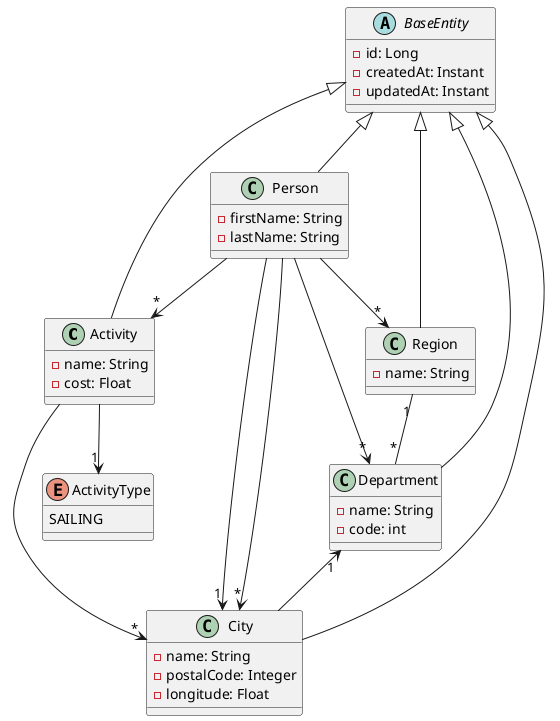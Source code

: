 @startuml

class Activity {
    -name: String
    -cost: Float
}
enum ActivityType {
    SAILING
}
abstract class BaseEntity {
    -id: Long
    -createdAt: Instant
    -updatedAt: Instant
}
class City {
    -name: String
    -postalCode: Integer
    -longitude: Float
}
class Department {
    -name: String
    -code: int
}
class Person {
    -firstName: String
    -lastName: String
}
class Region {
    -name: String
}

BaseEntity <|-- Activity
BaseEntity <|-- City
BaseEntity <|-- Department
BaseEntity <|-- Person
BaseEntity <|-- Region
Activity --> "*" City
Activity --> "1" ActivityType
Person --> "1" City
Person --> "*" City
Person --> "*" Department
Person --> "*" Region
Department "1" <-- City
Region "1" -- "*" Department
Person --> "*" Activity
@enduml